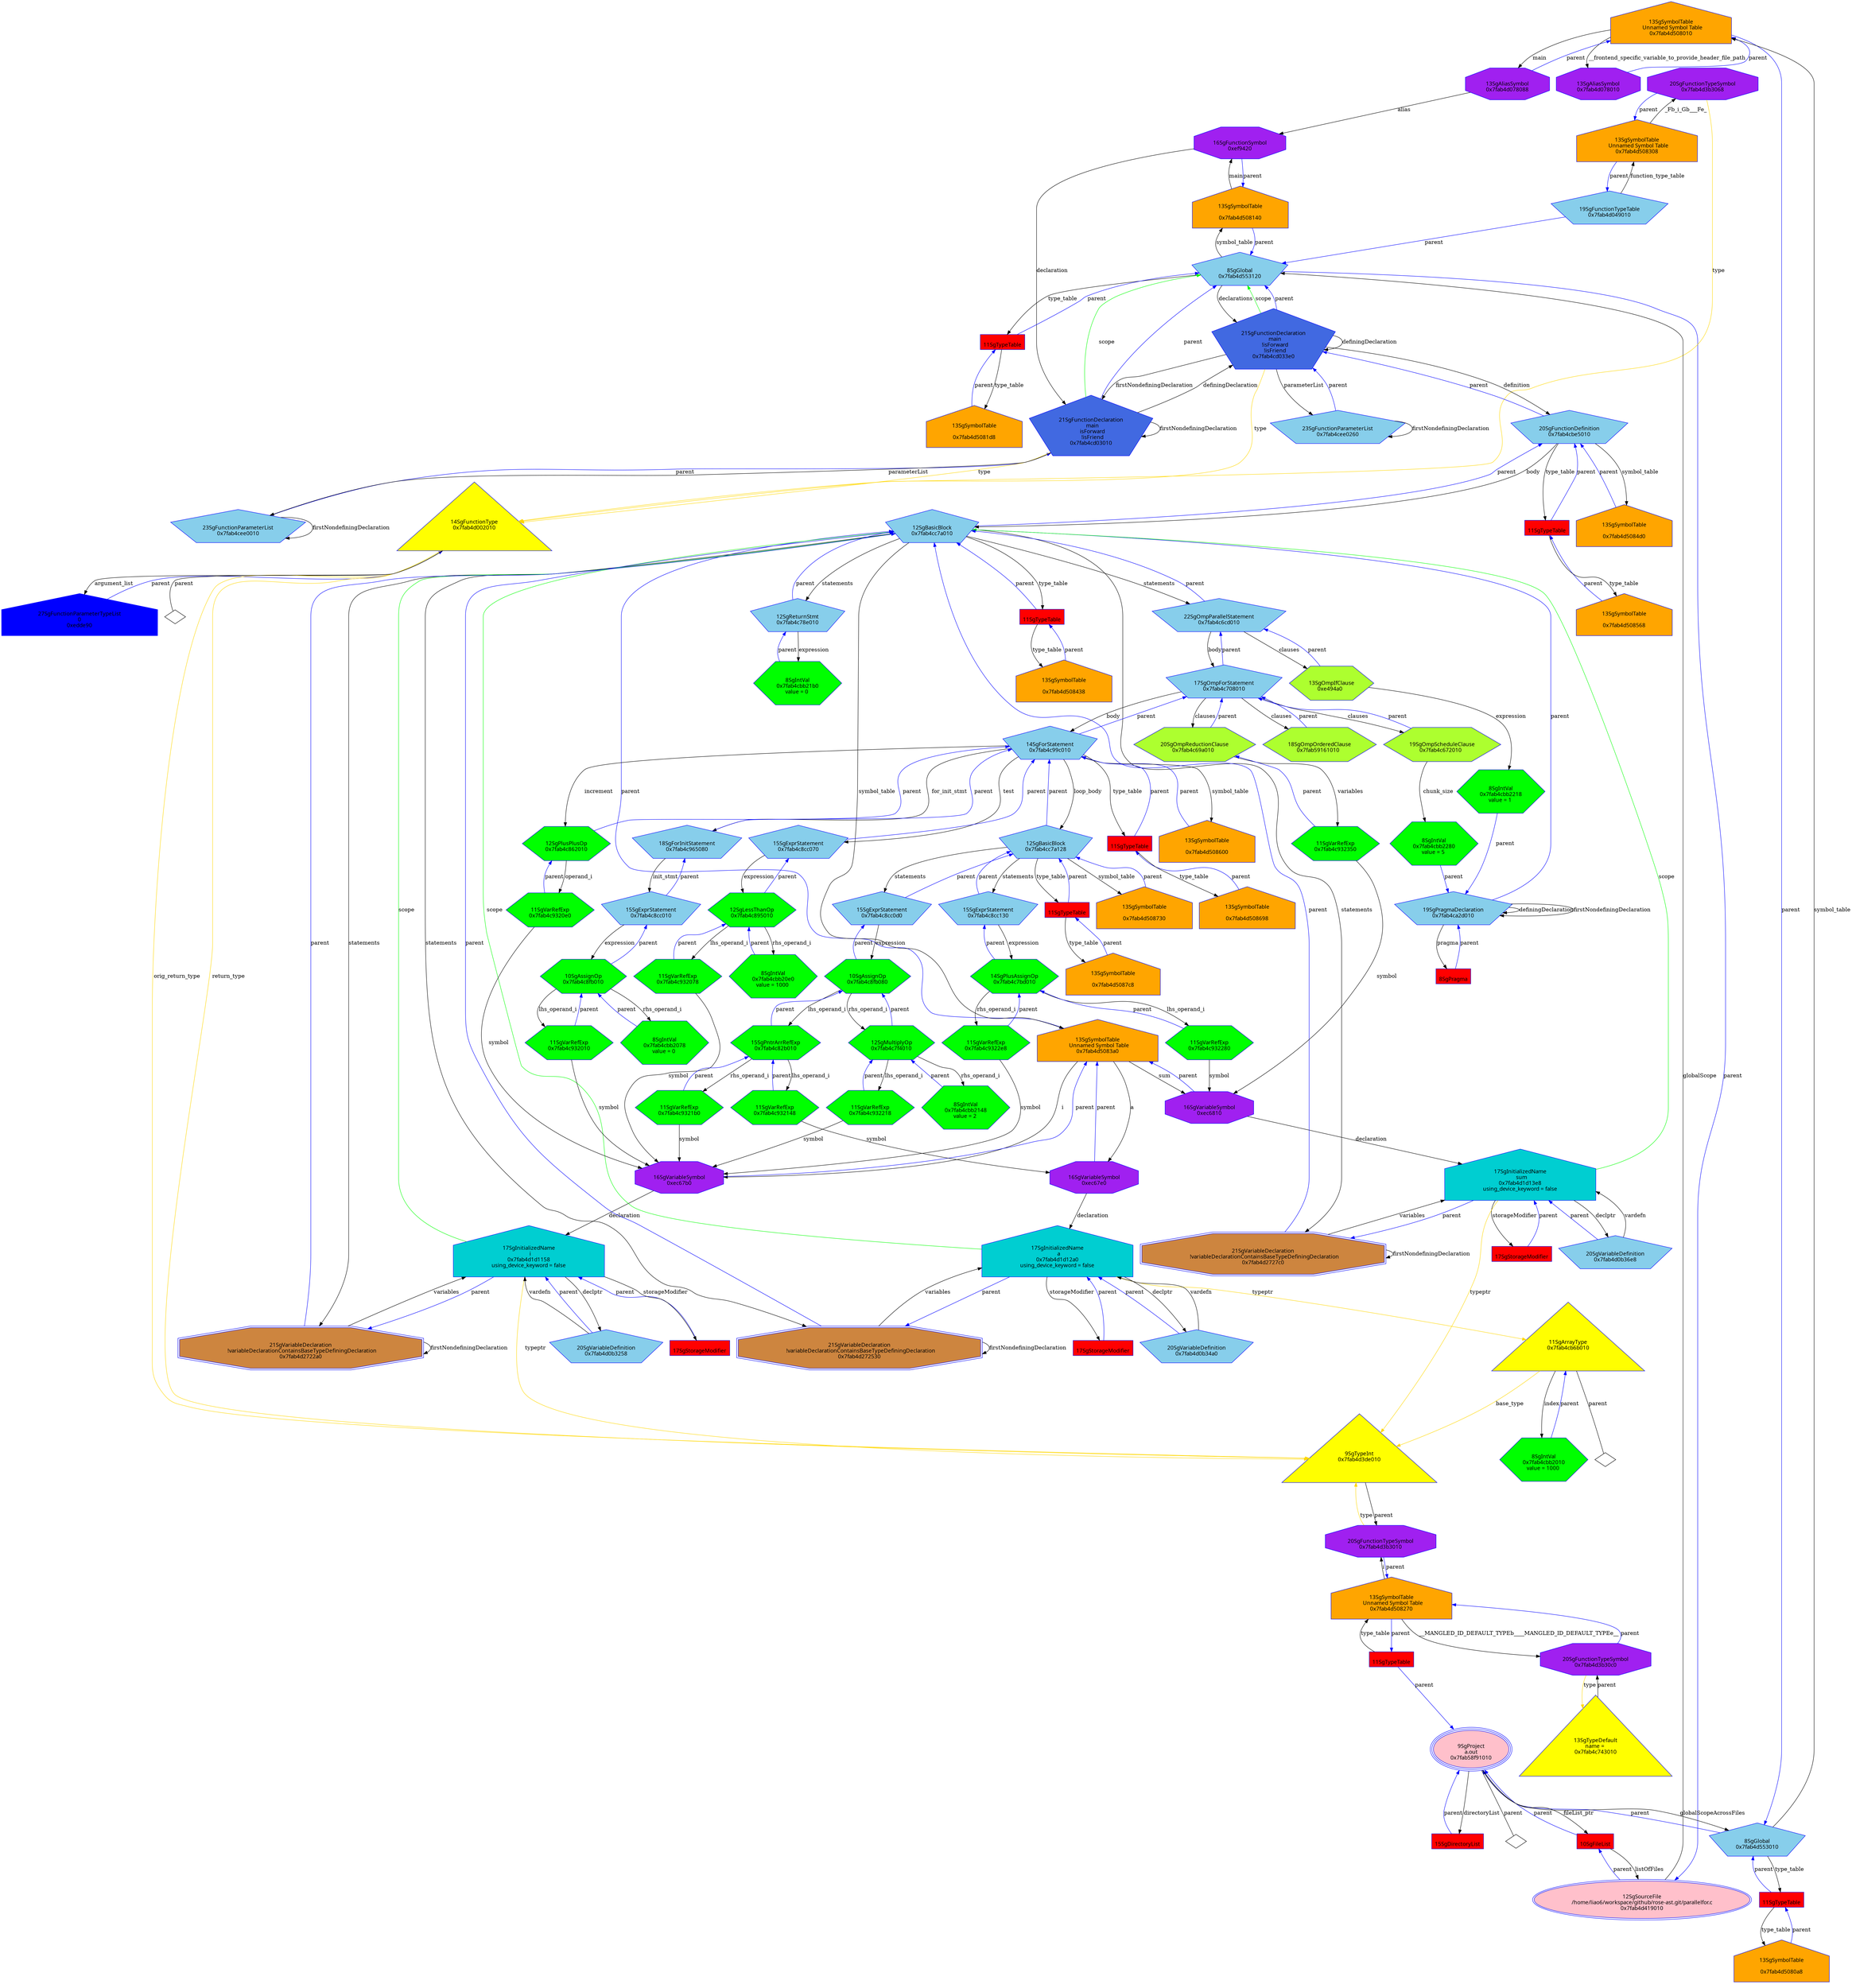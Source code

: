 digraph "Gparallelfor.c_WholeAST.dot" {
"0x7fab4d508010"[label="\n13SgSymbolTable\n  Unnamed Symbol Table\n  0x7fab4d508010  " shape=house,regular=0,URL="\N",tooltip="more info at \N",sides=5,peripheries=1,color="blue",fillcolor=orange,fontname="7x13bold",fontcolor=black,style=filled];
"0x7fab4d508010" -> "0x7fab4d078088"[label="main" dir=forward ];
"0x7fab4d508010" -> "0x7fab4d078010"[label="__frontend_specific_variable_to_provide_header_file_path" dir=forward ];
"0x7fab4d508010" -> "0x7fab4d553010"[label="parent" color="blue" dir=forward ];
"0x7fab4d5080a8"[label="\n13SgSymbolTable\n  \n  0x7fab4d5080a8  " shape=house,regular=0,URL="\N",tooltip="more info at \N",sides=5,peripheries=1,color="blue",fillcolor=orange,fontname="7x13bold",fontcolor=black,style=filled];
"0x7fab4d5080a8" -> "0xe19330"[label="parent" color="blue" dir=forward ];
"0x7fab4d508140"[label="\n13SgSymbolTable\n  \n  0x7fab4d508140  " shape=house,regular=0,URL="\N",tooltip="more info at \N",sides=5,peripheries=1,color="blue",fillcolor=orange,fontname="7x13bold",fontcolor=black,style=filled];
"0x7fab4d508140" -> "0xef9420"[label="main" dir=forward ];
"0x7fab4d508140" -> "0x7fab4d553120"[label="parent" color="blue" dir=forward ];
"0x7fab4d5081d8"[label="\n13SgSymbolTable\n  \n  0x7fab4d5081d8  " shape=house,regular=0,URL="\N",tooltip="more info at \N",sides=5,peripheries=1,color="blue",fillcolor=orange,fontname="7x13bold",fontcolor=black,style=filled];
"0x7fab4d5081d8" -> "0xe19358"[label="parent" color="blue" dir=forward ];
"0x7fab4d508270"[label="\n13SgSymbolTable\n  Unnamed Symbol Table\n  0x7fab4d508270  " shape=house,regular=0,URL="\N",tooltip="more info at \N",sides=5,peripheries=1,color="blue",fillcolor=orange,fontname="7x13bold",fontcolor=black,style=filled];
"0x7fab4d508270" -> "0x7fab4d3b30c0"[label="__MANGLED_ID_DEFAULT_TYPEb____MANGLED_ID_DEFAULT_TYPEe__" dir=forward ];
"0x7fab4d508270" -> "0x7fab4d3b3010"[label="i" dir=forward ];
"0x7fab4d508270" -> "0xe19380"[label="parent" color="blue" dir=forward ];
"0x7fab4d508308"[label="\n13SgSymbolTable\n  Unnamed Symbol Table\n  0x7fab4d508308  " shape=house,regular=0,URL="\N",tooltip="more info at \N",sides=5,peripheries=1,color="blue",fillcolor=orange,fontname="7x13bold",fontcolor=black,style=filled];
"0x7fab4d508308" -> "0x7fab4d3b3068"[label="_Fb_i_Gb___Fe_" dir=forward ];
"0x7fab4d508308" -> "0x7fab4d049010"[label="parent" color="blue" dir=forward ];
"0x7fab4d5083a0"[label="\n13SgSymbolTable\n  Unnamed Symbol Table\n  0x7fab4d5083a0  " shape=house,regular=0,URL="\N",tooltip="more info at \N",sides=5,peripheries=1,color="blue",fillcolor=orange,fontname="7x13bold",fontcolor=black,style=filled];
"0x7fab4d5083a0" -> "0xec6810"[label="sum" dir=forward ];
"0x7fab4d5083a0" -> "0xec67e0"[label="a" dir=forward ];
"0x7fab4d5083a0" -> "0xec67b0"[label="i" dir=forward ];
"0x7fab4d5083a0" -> "0x7fab4cc7a010"[label="parent" color="blue" dir=forward ];
"0x7fab4d508438"[label="\n13SgSymbolTable\n  \n  0x7fab4d508438  " shape=house,regular=0,URL="\N",tooltip="more info at \N",sides=5,peripheries=1,color="blue",fillcolor=orange,fontname="7x13bold",fontcolor=black,style=filled];
"0x7fab4d508438" -> "0xe193a8"[label="parent" color="blue" dir=forward ];
"0x7fab4d5084d0"[label="\n13SgSymbolTable\n  \n  0x7fab4d5084d0  " shape=house,regular=0,URL="\N",tooltip="more info at \N",sides=5,peripheries=1,color="blue",fillcolor=orange,fontname="7x13bold",fontcolor=black,style=filled];
"0x7fab4d5084d0" -> "0x7fab4cbe5010"[label="parent" color="blue" dir=forward ];
"0x7fab4d508568"[label="\n13SgSymbolTable\n  \n  0x7fab4d508568  " shape=house,regular=0,URL="\N",tooltip="more info at \N",sides=5,peripheries=1,color="blue",fillcolor=orange,fontname="7x13bold",fontcolor=black,style=filled];
"0x7fab4d508568" -> "0xe193d0"[label="parent" color="blue" dir=forward ];
"0x7fab4d508600"[label="\n13SgSymbolTable\n  \n  0x7fab4d508600  " shape=house,regular=0,URL="\N",tooltip="more info at \N",sides=5,peripheries=1,color="blue",fillcolor=orange,fontname="7x13bold",fontcolor=black,style=filled];
"0x7fab4d508600" -> "0x7fab4c99c010"[label="parent" color="blue" dir=forward ];
"0x7fab4d508698"[label="\n13SgSymbolTable\n  \n  0x7fab4d508698  " shape=house,regular=0,URL="\N",tooltip="more info at \N",sides=5,peripheries=1,color="blue",fillcolor=orange,fontname="7x13bold",fontcolor=black,style=filled];
"0x7fab4d508698" -> "0xe193f8"[label="parent" color="blue" dir=forward ];
"0x7fab4d508730"[label="\n13SgSymbolTable\n  \n  0x7fab4d508730  " shape=house,regular=0,URL="\N",tooltip="more info at \N",sides=5,peripheries=1,color="blue",fillcolor=orange,fontname="7x13bold",fontcolor=black,style=filled];
"0x7fab4d508730" -> "0x7fab4cc7a128"[label="parent" color="blue" dir=forward ];
"0x7fab4d5087c8"[label="\n13SgSymbolTable\n  \n  0x7fab4d5087c8  " shape=house,regular=0,URL="\N",tooltip="more info at \N",sides=5,peripheries=1,color="blue",fillcolor=orange,fontname="7x13bold",fontcolor=black,style=filled];
"0x7fab4d5087c8" -> "0xe19420"[label="parent" color="blue" dir=forward ];
"0x7fab4cb47010"[label="\n8SgPragma" shape=polygon,regular=0,URL="\N",tooltip="more info at \N",sides=4,peripheries=1,color="blue",fillcolor=red,fontname="7x13bold",fontcolor=black,style=filled];
"0x7fab4cb47010" -> "0x7fab4ca2d010"[label="parent" color="blue" dir=forward ];
"0xeb2f18"[label="\n17SgStorageModifier" shape=polygon,regular=0,URL="\N",tooltip="more info at \N",sides=4,peripheries=1,color="blue",fillcolor=red,fontname="7x13bold",fontcolor=black,style=filled];
"0xeb2f18" -> "0x7fab4d1d1158"[label="parent" color="blue" dir=forward ];
"0xeb2f40"[label="\n17SgStorageModifier" shape=polygon,regular=0,URL="\N",tooltip="more info at \N",sides=4,peripheries=1,color="blue",fillcolor=red,fontname="7x13bold",fontcolor=black,style=filled];
"0xeb2f40" -> "0x7fab4d1d12a0"[label="parent" color="blue" dir=forward ];
"0xeb2f68"[label="\n17SgStorageModifier" shape=polygon,regular=0,URL="\N",tooltip="more info at \N",sides=4,peripheries=1,color="blue",fillcolor=red,fontname="7x13bold",fontcolor=black,style=filled];
"0xeb2f68" -> "0x7fab4d1d13e8"[label="parent" color="blue" dir=forward ];
"0x7fab4d419010"[label="\n12SgSourceFile\n  /home/liao6/workspace/github/rose-ast.git/parallelfor.c  \n  0x7fab4d419010  " shape=ellipse,regular=0,URL="\N",tooltip="more info at \N",sides=5,peripheries=2,color="blue",fillcolor=pink,fontname="7x13bold",fontcolor=black,style=filled];
"0x7fab4d419010" -> "0x7fab4d553120"[label="globalScope" dir=forward ];
"0x7fab4d419010" -> "0xdde990"[label="parent" color="blue" dir=forward ];
"0xdde990"[label="\n10SgFileList" shape=polygon,regular=0,URL="\N",tooltip="more info at \N",sides=4,peripheries=1,color="blue",fillcolor=red,fontname="7x13bold",fontcolor=black,style=filled];
"0xdde990" -> "0x7fab4d419010"[label="listOfFiles" dir=forward ];
"0xdde990" -> "0x7fab58f91010"[label="parent" color="blue" dir=forward ];
"0xdfdda0"[label="\n15SgDirectoryList" shape=polygon,regular=0,URL="\N",tooltip="more info at \N",sides=4,peripheries=1,color="blue",fillcolor=red,fontname="7x13bold",fontcolor=black,style=filled];
"0xdfdda0" -> "0x7fab58f91010"[label="parent" color="blue" dir=forward ];
"0x7fab58f91010"[label="\n9SgProject\n  a.out  \n  0x7fab58f91010  " shape=ellipse,regular=0,URL="\N",tooltip="more info at \N",sides=5,peripheries=3,color="blue",fillcolor=pink,fontname="7x13bold",fontcolor=black,style=filled];
"0x7fab58f91010" -> "0xdde990"[label="fileList_ptr" dir=forward ];
"0x7fab58f91010" -> "0xdfdda0"[label="directoryList" dir=forward ];
"0x7fab58f91010" -> "0x7fab4d553010"[label="globalScopeAcrossFiles" dir=forward ];
"0x7fab58f91010" -> "0x7fab58f91010__parent__null"[label="parent" dir=none ];
"0x7fab58f91010__parent__null"[label="" shape=diamond ];
"0xedde90"[label="\n27SgFunctionParameterTypeList\n  0  \n  0xedde90  " shape=house,regular=0,URL="\N",tooltip="more info at \N",sides=5,peripheries=1,color="blue",fillcolor=blue,fontname="7x13bold",fontcolor=black,style=filled];
"0xedde90" -> "0x7fab4d002010"[label="parent" color="blue" dir=forward ];
"0xe19330"[label="\n11SgTypeTable" shape=polygon,regular=0,URL="\N",tooltip="more info at \N",sides=4,peripheries=1,color="blue",fillcolor=red,fontname="7x13bold",fontcolor=black,style=filled];
"0xe19330" -> "0x7fab4d5080a8"[label="type_table" dir=forward ];
"0xe19330" -> "0x7fab4d553010"[label="parent" color="blue" dir=forward ];
"0xe19358"[label="\n11SgTypeTable" shape=polygon,regular=0,URL="\N",tooltip="more info at \N",sides=4,peripheries=1,color="blue",fillcolor=red,fontname="7x13bold",fontcolor=black,style=filled];
"0xe19358" -> "0x7fab4d5081d8"[label="type_table" dir=forward ];
"0xe19358" -> "0x7fab4d553120"[label="parent" color="blue" dir=forward ];
"0xe19380"[label="\n11SgTypeTable" shape=polygon,regular=0,URL="\N",tooltip="more info at \N",sides=4,peripheries=1,color="blue",fillcolor=red,fontname="7x13bold",fontcolor=black,style=filled];
"0xe19380" -> "0x7fab4d508270"[label="type_table" dir=forward ];
"0xe19380" -> "0x7fab58f91010"[label="parent" color="blue" dir=forward ];
"0xe193a8"[label="\n11SgTypeTable" shape=polygon,regular=0,URL="\N",tooltip="more info at \N",sides=4,peripheries=1,color="blue",fillcolor=red,fontname="7x13bold",fontcolor=black,style=filled];
"0xe193a8" -> "0x7fab4d508438"[label="type_table" dir=forward ];
"0xe193a8" -> "0x7fab4cc7a010"[label="parent" color="blue" dir=forward ];
"0xe193d0"[label="\n11SgTypeTable" shape=polygon,regular=0,URL="\N",tooltip="more info at \N",sides=4,peripheries=1,color="blue",fillcolor=red,fontname="7x13bold",fontcolor=black,style=filled];
"0xe193d0" -> "0x7fab4d508568"[label="type_table" dir=forward ];
"0xe193d0" -> "0x7fab4cbe5010"[label="parent" color="blue" dir=forward ];
"0xe193f8"[label="\n11SgTypeTable" shape=polygon,regular=0,URL="\N",tooltip="more info at \N",sides=4,peripheries=1,color="blue",fillcolor=red,fontname="7x13bold",fontcolor=black,style=filled];
"0xe193f8" -> "0x7fab4d508698"[label="type_table" dir=forward ];
"0xe193f8" -> "0x7fab4c99c010"[label="parent" color="blue" dir=forward ];
"0xe19420"[label="\n11SgTypeTable" shape=polygon,regular=0,URL="\N",tooltip="more info at \N",sides=4,peripheries=1,color="blue",fillcolor=red,fontname="7x13bold",fontcolor=black,style=filled];
"0xe19420" -> "0x7fab4d5087c8"[label="type_table" dir=forward ];
"0xe19420" -> "0x7fab4cc7a128"[label="parent" color="blue" dir=forward ];
"0x7fab4d3de010"[label="\n9SgTypeInt\n  0x7fab4d3de010  \n   \n   " shape=polygon,regular=0,URL="\N",tooltip="more info at \N",sides=3,peripheries=1,color="blue",fillcolor=yellow,fontname="7x13bold",fontcolor=black,style=filled];
"0x7fab4d3de010" -> "0x7fab4d3b3010"[label="parent" dir=forward ];
"0x7fab4c743010"[label="\n13SgTypeDefault\n  name =   \n  0x7fab4c743010  \n   \n   " shape=polygon,regular=0,URL="\N",tooltip="more info at \N",sides=3,peripheries=1,color="blue",fillcolor=yellow,fontname="7x13bold",fontcolor=black,style=filled];
"0x7fab4c743010" -> "0x7fab4d3b30c0"[label="parent" dir=forward ];
"0x7fab4cb6b010"[label="\n11SgArrayType\n  0x7fab4cb6b010  \n   \n   " shape=polygon,regular=0,URL="\N",tooltip="more info at \N",sides=3,peripheries=1,color="blue",fillcolor=yellow,fontname="7x13bold",fontcolor=black,style=filled];
"0x7fab4cb6b010" -> "0x7fab4d3de010"[label="base_type" color="gold1" dir=forward ];
"0x7fab4cb6b010" -> "0x7fab4cbb2010"[label="index" dir=forward ];
"0x7fab4cb6b010" -> "0x7fab4cb6b010__parent__null"[label="parent" dir=none ];
"0x7fab4cb6b010__parent__null"[label="" shape=diamond ];
"0x7fab4d002010"[label="\n14SgFunctionType\n  0x7fab4d002010  \n   \n   " shape=polygon,regular=0,URL="\N",tooltip="more info at \N",sides=3,peripheries=1,color="blue",fillcolor=yellow,fontname="7x13bold",fontcolor=black,style=filled];
"0x7fab4d002010" -> "0x7fab4d3de010"[label="return_type" color="gold1" dir=forward ];
"0x7fab4d002010" -> "0x7fab4d3de010"[label="orig_return_type" color="gold1" dir=forward ];
"0x7fab4d002010" -> "0xedde90"[label="argument_list" dir=forward ];
"0x7fab4d002010" -> "0x7fab4d002010__parent__null"[label="parent" dir=none ];
"0x7fab4d002010__parent__null"[label="" shape=diamond ];
"0x7fab4c99c010"[label="\n14SgForStatement\n  0x7fab4c99c010  " shape=polygon,regular=0,URL="\N",tooltip="more info at \N",sides=5,peripheries=1,color="blue",fillcolor=skyblue,fontname="7x13bold",fontcolor=black,style=filled];
"0x7fab4c99c010" -> "0x7fab4c965080"[label="for_init_stmt" dir=forward ];
"0x7fab4c99c010" -> "0x7fab4c8cc070"[label="test" dir=forward ];
"0x7fab4c99c010" -> "0x7fab4c862010"[label="increment" dir=forward ];
"0x7fab4c99c010" -> "0x7fab4cc7a128"[label="loop_body" dir=forward ];
"0x7fab4c99c010" -> "0x7fab4d508600"[label="symbol_table" dir=forward ];
"0x7fab4c99c010" -> "0xe193f8"[label="type_table" dir=forward ];
"0x7fab4c99c010" -> "0x7fab4c708010"[label="parent" color="blue" dir=forward ];
"0x7fab4c965080"[label="\n18SgForInitStatement\n  0x7fab4c965080  " shape=polygon,regular=0,URL="\N",tooltip="more info at \N",sides=5,peripheries=1,color="blue",fillcolor=skyblue,fontname="7x13bold",fontcolor=black,style=filled];
"0x7fab4c965080" -> "0x7fab4c8cc010"[label="init_stmt" dir=forward ];
"0x7fab4c965080" -> "0x7fab4c99c010"[label="parent" color="blue" dir=forward ];
"0x7fab4cee0010"[label="\n23SgFunctionParameterList\n  0x7fab4cee0010  " shape=polygon,regular=0,URL="\N",tooltip="more info at \N",sides=5,peripheries=1,color="blue",fillcolor=skyblue,fontname="7x13bold",fontcolor=black,style=filled];
"0x7fab4cee0010" -> "0x7fab4cee0010"[label="firstNondefiningDeclaration" dir=forward ];
"0x7fab4cee0010" -> "0x7fab4cd03010"[label="parent" color="blue" dir=forward ];
"0x7fab4cee0260"[label="\n23SgFunctionParameterList\n  0x7fab4cee0260  " shape=polygon,regular=0,URL="\N",tooltip="more info at \N",sides=5,peripheries=1,color="blue",fillcolor=skyblue,fontname="7x13bold",fontcolor=black,style=filled];
"0x7fab4cee0260" -> "0x7fab4cee0260"[label="firstNondefiningDeclaration" dir=forward ];
"0x7fab4cee0260" -> "0x7fab4cd033e0"[label="parent" color="blue" dir=forward ];
"0x7fab4cc7a010"[label="\n12SgBasicBlock\n  0x7fab4cc7a010  " shape=polygon,regular=0,URL="\N",tooltip="more info at \N",sides=5,peripheries=1,color="blue",fillcolor=skyblue,fontname="7x13bold",fontcolor=black,style=filled];
"0x7fab4cc7a010" -> "0x7fab4d2722a0"[label="statements" dir=forward ];
"0x7fab4cc7a010" -> "0x7fab4d272530"[label="statements" dir=forward ];
"0x7fab4cc7a010" -> "0x7fab4d2727c0"[label="statements" dir=forward ];
"0x7fab4cc7a010" -> "0x7fab4c6cd010"[label="statements" dir=forward ];
"0x7fab4cc7a010" -> "0x7fab4c78e010"[label="statements" dir=forward ];
"0x7fab4cc7a010" -> "0x7fab4d5083a0"[label="symbol_table" dir=forward ];
"0x7fab4cc7a010" -> "0xe193a8"[label="type_table" dir=forward ];
"0x7fab4cc7a010" -> "0x7fab4cbe5010"[label="parent" color="blue" dir=forward ];
"0x7fab4cc7a128"[label="\n12SgBasicBlock\n  0x7fab4cc7a128  " shape=polygon,regular=0,URL="\N",tooltip="more info at \N",sides=5,peripheries=1,color="blue",fillcolor=skyblue,fontname="7x13bold",fontcolor=black,style=filled];
"0x7fab4cc7a128" -> "0x7fab4c8cc0d0"[label="statements" dir=forward ];
"0x7fab4cc7a128" -> "0x7fab4c8cc130"[label="statements" dir=forward ];
"0x7fab4cc7a128" -> "0x7fab4d508730"[label="symbol_table" dir=forward ];
"0x7fab4cc7a128" -> "0xe19420"[label="type_table" dir=forward ];
"0x7fab4cc7a128" -> "0x7fab4c99c010"[label="parent" color="blue" dir=forward ];
"0x7fab4d553010"[label="\n8SgGlobal\n  0x7fab4d553010  " shape=polygon,regular=0,URL="\N",tooltip="more info at \N",sides=5,peripheries=1,color="blue",fillcolor=skyblue,fontname="7x13bold",fontcolor=black,style=filled];
"0x7fab4d553010" -> "0x7fab4d508010"[label="symbol_table" dir=forward ];
"0x7fab4d553010" -> "0xe19330"[label="type_table" dir=forward ];
"0x7fab4d553010" -> "0x7fab58f91010"[label="parent" color="blue" dir=forward ];
"0x7fab4d553120"[label="\n8SgGlobal\n  0x7fab4d553120  " shape=polygon,regular=0,URL="\N",tooltip="more info at \N",sides=5,peripheries=1,color="blue",fillcolor=skyblue,fontname="7x13bold",fontcolor=black,style=filled];
"0x7fab4d553120" -> "0x7fab4cd033e0"[label="declarations" dir=forward ];
"0x7fab4d553120" -> "0x7fab4d508140"[label="symbol_table" dir=forward ];
"0x7fab4d553120" -> "0xe19358"[label="type_table" dir=forward ];
"0x7fab4d553120" -> "0x7fab4d419010"[label="parent" color="blue" dir=forward ];
"0x7fab4d0b3258"[label="\n20SgVariableDefinition\n  0x7fab4d0b3258  " shape=polygon,regular=0,URL="\N",tooltip="more info at \N",sides=5,peripheries=1,color="blue",fillcolor=skyblue,fontname="7x13bold",fontcolor=black,style=filled];
"0x7fab4d0b3258" -> "0x7fab4d1d1158"[label="vardefn" dir=forward ];
"0x7fab4d0b3258" -> "0x7fab4d1d1158"[label="parent" color="blue" dir=forward ];
"0x7fab4d0b34a0"[label="\n20SgVariableDefinition\n  0x7fab4d0b34a0  " shape=polygon,regular=0,URL="\N",tooltip="more info at \N",sides=5,peripheries=1,color="blue",fillcolor=skyblue,fontname="7x13bold",fontcolor=black,style=filled];
"0x7fab4d0b34a0" -> "0x7fab4d1d12a0"[label="vardefn" dir=forward ];
"0x7fab4d0b34a0" -> "0x7fab4d1d12a0"[label="parent" color="blue" dir=forward ];
"0x7fab4d0b36e8"[label="\n20SgVariableDefinition\n  0x7fab4d0b36e8  " shape=polygon,regular=0,URL="\N",tooltip="more info at \N",sides=5,peripheries=1,color="blue",fillcolor=skyblue,fontname="7x13bold",fontcolor=black,style=filled];
"0x7fab4d0b36e8" -> "0x7fab4d1d13e8"[label="vardefn" dir=forward ];
"0x7fab4d0b36e8" -> "0x7fab4d1d13e8"[label="parent" color="blue" dir=forward ];
"0x7fab4d049010"[label="\n19SgFunctionTypeTable\n  0x7fab4d049010  " shape=polygon,regular=0,URL="\N",tooltip="more info at \N",sides=5,peripheries=1,color="blue",fillcolor=skyblue,fontname="7x13bold",fontcolor=black,style=filled];
"0x7fab4d049010" -> "0x7fab4d508308"[label="function_type_table" dir=forward ];
"0x7fab4d049010" -> "0x7fab4d553120"[label="parent" color="blue" dir=forward ];
"0x7fab4c8cc010"[label="\n15SgExprStatement\n  0x7fab4c8cc010  " shape=polygon,regular=0,URL="\N",tooltip="more info at \N",sides=5,peripheries=1,color="blue",fillcolor=skyblue,fontname="7x13bold",fontcolor=black,style=filled];
"0x7fab4c8cc010" -> "0x7fab4c8fb010"[label="expression" dir=forward ];
"0x7fab4c8cc010" -> "0x7fab4c965080"[label="parent" color="blue" dir=forward ];
"0x7fab4c8cc070"[label="\n15SgExprStatement\n  0x7fab4c8cc070  " shape=polygon,regular=0,URL="\N",tooltip="more info at \N",sides=5,peripheries=1,color="blue",fillcolor=skyblue,fontname="7x13bold",fontcolor=black,style=filled];
"0x7fab4c8cc070" -> "0x7fab4c895010"[label="expression" dir=forward ];
"0x7fab4c8cc070" -> "0x7fab4c99c010"[label="parent" color="blue" dir=forward ];
"0x7fab4c8cc0d0"[label="\n15SgExprStatement\n  0x7fab4c8cc0d0  " shape=polygon,regular=0,URL="\N",tooltip="more info at \N",sides=5,peripheries=1,color="blue",fillcolor=skyblue,fontname="7x13bold",fontcolor=black,style=filled];
"0x7fab4c8cc0d0" -> "0x7fab4c8fb080"[label="expression" dir=forward ];
"0x7fab4c8cc0d0" -> "0x7fab4cc7a128"[label="parent" color="blue" dir=forward ];
"0x7fab4c8cc130"[label="\n15SgExprStatement\n  0x7fab4c8cc130  " shape=polygon,regular=0,URL="\N",tooltip="more info at \N",sides=5,peripheries=1,color="blue",fillcolor=skyblue,fontname="7x13bold",fontcolor=black,style=filled];
"0x7fab4c8cc130" -> "0x7fab4c7bd010"[label="expression" dir=forward ];
"0x7fab4c8cc130" -> "0x7fab4cc7a128"[label="parent" color="blue" dir=forward ];
"0x7fab4c78e010"[label="\n12SgReturnStmt\n  0x7fab4c78e010  " shape=polygon,regular=0,URL="\N",tooltip="more info at \N",sides=5,peripheries=1,color="blue",fillcolor=skyblue,fontname="7x13bold",fontcolor=black,style=filled];
"0x7fab4c78e010" -> "0x7fab4cbb21b0"[label="expression" dir=forward ];
"0x7fab4c78e010" -> "0x7fab4cc7a010"[label="parent" color="blue" dir=forward ];
"0x7fab4ca2d010"[label="\n19SgPragmaDeclaration\n  0x7fab4ca2d010  " shape=polygon,regular=0,URL="\N",tooltip="more info at \N",sides=5,peripheries=1,color="blue",fillcolor=skyblue,fontname="7x13bold",fontcolor=black,style=filled];
"0x7fab4ca2d010" -> "0x7fab4cb47010"[label="pragma" dir=forward ];
"0x7fab4ca2d010" -> "0x7fab4ca2d010"[label="definingDeclaration" dir=forward ];
"0x7fab4ca2d010" -> "0x7fab4ca2d010"[label="firstNondefiningDeclaration" dir=forward ];
"0x7fab4ca2d010" -> "0x7fab4cc7a010"[label="parent" color="blue" dir=forward ];
"0x7fab4d2722a0"[label="\n21SgVariableDeclaration\n  !variableDeclarationContainsBaseTypeDefiningDeclaration\n  0x7fab4d2722a0  " shape=polygon,regular=0,URL="\N",tooltip="more info at \N",sides=8,peripheries=2,color="blue",fillcolor=peru,fontname="7x13bold",fontcolor=black,style=filled];
"0x7fab4d2722a0" -> "0x7fab4d1d1158"[label="variables" dir=forward ];
"0x7fab4d2722a0" -> "0x7fab4d2722a0"[label="firstNondefiningDeclaration" dir=forward ];
"0x7fab4d2722a0" -> "0x7fab4cc7a010"[label="parent" color="blue" dir=forward ];
"0x7fab4d272530"[label="\n21SgVariableDeclaration\n  !variableDeclarationContainsBaseTypeDefiningDeclaration\n  0x7fab4d272530  " shape=polygon,regular=0,URL="\N",tooltip="more info at \N",sides=8,peripheries=2,color="blue",fillcolor=peru,fontname="7x13bold",fontcolor=black,style=filled];
"0x7fab4d272530" -> "0x7fab4d1d12a0"[label="variables" dir=forward ];
"0x7fab4d272530" -> "0x7fab4d272530"[label="firstNondefiningDeclaration" dir=forward ];
"0x7fab4d272530" -> "0x7fab4cc7a010"[label="parent" color="blue" dir=forward ];
"0x7fab4d2727c0"[label="\n21SgVariableDeclaration\n  !variableDeclarationContainsBaseTypeDefiningDeclaration\n  0x7fab4d2727c0  " shape=polygon,regular=0,URL="\N",tooltip="more info at \N",sides=8,peripheries=2,color="blue",fillcolor=peru,fontname="7x13bold",fontcolor=black,style=filled];
"0x7fab4d2727c0" -> "0x7fab4d1d13e8"[label="variables" dir=forward ];
"0x7fab4d2727c0" -> "0x7fab4d2727c0"[label="firstNondefiningDeclaration" dir=forward ];
"0x7fab4d2727c0" -> "0x7fab4cc7a010"[label="parent" color="blue" dir=forward ];
"0x7fab4c6cd010"[label="\n22SgOmpParallelStatement\n  0x7fab4c6cd010  " shape=polygon,regular=0,URL="\N",tooltip="more info at \N",sides=5,peripheries=1,color="blue",fillcolor=skyblue,fontname="7x13bold",fontcolor=black,style=filled];
"0x7fab4c6cd010" -> "0xe494a0"[label="clauses" dir=forward ];
"0x7fab4c6cd010" -> "0x7fab4c708010"[label="body" dir=forward ];
"0x7fab4c6cd010" -> "0x7fab4cc7a010"[label="parent" color="blue" dir=forward ];
"0x7fab4c708010"[label="\n17SgOmpForStatement\n  0x7fab4c708010  " shape=polygon,regular=0,URL="\N",tooltip="more info at \N",sides=5,peripheries=1,color="blue",fillcolor=skyblue,fontname="7x13bold",fontcolor=black,style=filled];
"0x7fab4c708010" -> "0x7fab59161010"[label="clauses" dir=forward ];
"0x7fab4c708010" -> "0x7fab4c69a010"[label="clauses" dir=forward ];
"0x7fab4c708010" -> "0x7fab4c672010"[label="clauses" dir=forward ];
"0x7fab4c708010" -> "0x7fab4c99c010"[label="body" dir=forward ];
"0x7fab4c708010" -> "0x7fab4c6cd010"[label="parent" color="blue" dir=forward ];
"0x7fab4cbe5010"[label="\n20SgFunctionDefinition\n  0x7fab4cbe5010  " shape=polygon,regular=0,URL="\N",tooltip="more info at \N",sides=5,peripheries=1,color="blue",fillcolor=skyblue,fontname="7x13bold",fontcolor=black,style=filled];
"0x7fab4cbe5010" -> "0x7fab4cc7a010"[label="body" dir=forward ];
"0x7fab4cbe5010" -> "0x7fab4d5084d0"[label="symbol_table" dir=forward ];
"0x7fab4cbe5010" -> "0xe193d0"[label="type_table" dir=forward ];
"0x7fab4cbe5010" -> "0x7fab4cd033e0"[label="parent" color="blue" dir=forward ];
"0x7fab4cd03010"[label="\n21SgFunctionDeclaration\n  main\n  isForward\n  !isFriend\n  0x7fab4cd03010  " shape=polygon,regular=0,URL="\N",tooltip="more info at \N",sides=5,peripheries=1,color="blue",fillcolor=royalblue,fontname="7x13bold",fontcolor=black,style=filled];
"0x7fab4cd03010" -> "0x7fab4cee0010"[label="parameterList" dir=forward ];
"0x7fab4cd03010" -> "0x7fab4d002010"[label="type" color="gold1" dir=forward ];
"0x7fab4cd03010" -> "0x7fab4d553120"[label="scope" color="green" dir=forward ];
"0x7fab4cd03010" -> "0x7fab4cd033e0"[label="definingDeclaration" dir=forward ];
"0x7fab4cd03010" -> "0x7fab4cd03010"[label="firstNondefiningDeclaration" dir=forward ];
"0x7fab4cd03010" -> "0x7fab4d553120"[label="parent" color="blue" dir=forward ];
"0x7fab4cd033e0"[label="\n21SgFunctionDeclaration\n  main\n  !isForward\n  !isFriend\n  0x7fab4cd033e0  " shape=polygon,regular=0,URL="\N",tooltip="more info at \N",sides=5,peripheries=1,color="blue",fillcolor=royalblue,fontname="7x13bold",fontcolor=black,style=filled];
"0x7fab4cd033e0" -> "0x7fab4cee0260"[label="parameterList" dir=forward ];
"0x7fab4cd033e0" -> "0x7fab4d002010"[label="type" color="gold1" dir=forward ];
"0x7fab4cd033e0" -> "0x7fab4cbe5010"[label="definition" dir=forward ];
"0x7fab4cd033e0" -> "0x7fab4d553120"[label="scope" color="green" dir=forward ];
"0x7fab4cd033e0" -> "0x7fab4cd033e0"[label="definingDeclaration" dir=forward ];
"0x7fab4cd033e0" -> "0x7fab4cd03010"[label="firstNondefiningDeclaration" dir=forward ];
"0x7fab4cd033e0" -> "0x7fab4d553120"[label="parent" color="blue" dir=forward ];
"0x7fab4c932010"[label="\n11SgVarRefExp\n  0x7fab4c932010  " shape=polygon,regular=0,URL="\N",tooltip="more info at \N",sides=6,peripheries=1,color="blue",fillcolor=green,fontname="7x13bold",fontcolor=black,style=filled];
"0x7fab4c932010" -> "0xec67b0"[label="symbol" dir=forward ];
"0x7fab4c932010" -> "0x7fab4c8fb010"[label="parent" color="blue" dir=forward ];
"0x7fab4c932078"[label="\n11SgVarRefExp\n  0x7fab4c932078  " shape=polygon,regular=0,URL="\N",tooltip="more info at \N",sides=6,peripheries=1,color="blue",fillcolor=green,fontname="7x13bold",fontcolor=black,style=filled];
"0x7fab4c932078" -> "0xec67b0"[label="symbol" dir=forward ];
"0x7fab4c932078" -> "0x7fab4c895010"[label="parent" color="blue" dir=forward ];
"0x7fab4c9320e0"[label="\n11SgVarRefExp\n  0x7fab4c9320e0  " shape=polygon,regular=0,URL="\N",tooltip="more info at \N",sides=6,peripheries=1,color="blue",fillcolor=green,fontname="7x13bold",fontcolor=black,style=filled];
"0x7fab4c9320e0" -> "0xec67b0"[label="symbol" dir=forward ];
"0x7fab4c9320e0" -> "0x7fab4c862010"[label="parent" color="blue" dir=forward ];
"0x7fab4c932148"[label="\n11SgVarRefExp\n  0x7fab4c932148  " shape=polygon,regular=0,URL="\N",tooltip="more info at \N",sides=6,peripheries=1,color="blue",fillcolor=green,fontname="7x13bold",fontcolor=black,style=filled];
"0x7fab4c932148" -> "0xec67e0"[label="symbol" dir=forward ];
"0x7fab4c932148" -> "0x7fab4c82b010"[label="parent" color="blue" dir=forward ];
"0x7fab4c9321b0"[label="\n11SgVarRefExp\n  0x7fab4c9321b0  " shape=polygon,regular=0,URL="\N",tooltip="more info at \N",sides=6,peripheries=1,color="blue",fillcolor=green,fontname="7x13bold",fontcolor=black,style=filled];
"0x7fab4c9321b0" -> "0xec67b0"[label="symbol" dir=forward ];
"0x7fab4c9321b0" -> "0x7fab4c82b010"[label="parent" color="blue" dir=forward ];
"0x7fab4c932218"[label="\n11SgVarRefExp\n  0x7fab4c932218  " shape=polygon,regular=0,URL="\N",tooltip="more info at \N",sides=6,peripheries=1,color="blue",fillcolor=green,fontname="7x13bold",fontcolor=black,style=filled];
"0x7fab4c932218" -> "0xec67b0"[label="symbol" dir=forward ];
"0x7fab4c932218" -> "0x7fab4c7f4010"[label="parent" color="blue" dir=forward ];
"0x7fab4c932280"[label="\n11SgVarRefExp\n  0x7fab4c932280  " shape=polygon,regular=0,URL="\N",tooltip="more info at \N",sides=6,peripheries=1,color="blue",fillcolor=green,fontname="7x13bold",fontcolor=black,style=filled];
"0x7fab4c932280" -> "0xec6810"[label="symbol" dir=forward ];
"0x7fab4c932280" -> "0x7fab4c7bd010"[label="parent" color="blue" dir=forward ];
"0x7fab4c9322e8"[label="\n11SgVarRefExp\n  0x7fab4c9322e8  " shape=polygon,regular=0,URL="\N",tooltip="more info at \N",sides=6,peripheries=1,color="blue",fillcolor=green,fontname="7x13bold",fontcolor=black,style=filled];
"0x7fab4c9322e8" -> "0xec67b0"[label="symbol" dir=forward ];
"0x7fab4c9322e8" -> "0x7fab4c7bd010"[label="parent" color="blue" dir=forward ];
"0x7fab4c932350"[label="\n11SgVarRefExp\n  0x7fab4c932350  " shape=polygon,regular=0,URL="\N",tooltip="more info at \N",sides=6,peripheries=1,color="blue",fillcolor=green,fontname="7x13bold",fontcolor=black,style=filled];
"0x7fab4c932350" -> "0xec6810"[label="symbol" dir=forward ];
"0x7fab4c932350" -> "0x7fab4c69a010"[label="parent" color="blue" dir=forward ];
"0x7fab4c862010"[label="\n12SgPlusPlusOp\n  0x7fab4c862010  " shape=polygon,regular=0,URL="\N",tooltip="more info at \N",sides=6,peripheries=1,color="blue",fillcolor=green,fontname="7x13bold",fontcolor=black,style=filled];
"0x7fab4c862010" -> "0x7fab4c9320e0"[label="operand_i" dir=forward ];
"0x7fab4c862010" -> "0x7fab4c99c010"[label="parent" color="blue" dir=forward ];
"0x7fab4c895010"[label="\n12SgLessThanOp\n  0x7fab4c895010  " shape=polygon,regular=0,URL="\N",tooltip="more info at \N",sides=6,peripheries=1,color="blue",fillcolor=green,fontname="7x13bold",fontcolor=black,style=filled];
"0x7fab4c895010" -> "0x7fab4c932078"[label="lhs_operand_i" dir=forward ];
"0x7fab4c895010" -> "0x7fab4cbb20e0"[label="rhs_operand_i" dir=forward ];
"0x7fab4c895010" -> "0x7fab4c8cc070"[label="parent" color="blue" dir=forward ];
"0x7fab4c7f4010"[label="\n12SgMultiplyOp\n  0x7fab4c7f4010  " shape=polygon,regular=0,URL="\N",tooltip="more info at \N",sides=6,peripheries=1,color="blue",fillcolor=green,fontname="7x13bold",fontcolor=black,style=filled];
"0x7fab4c7f4010" -> "0x7fab4c932218"[label="lhs_operand_i" dir=forward ];
"0x7fab4c7f4010" -> "0x7fab4cbb2148"[label="rhs_operand_i" dir=forward ];
"0x7fab4c7f4010" -> "0x7fab4c8fb080"[label="parent" color="blue" dir=forward ];
"0x7fab4c82b010"[label="\n15SgPntrArrRefExp\n  0x7fab4c82b010  " shape=polygon,regular=0,URL="\N",tooltip="more info at \N",sides=6,peripheries=1,color="blue",fillcolor=green,fontname="7x13bold",fontcolor=black,style=filled];
"0x7fab4c82b010" -> "0x7fab4c932148"[label="lhs_operand_i" dir=forward ];
"0x7fab4c82b010" -> "0x7fab4c9321b0"[label="rhs_operand_i" dir=forward ];
"0x7fab4c82b010" -> "0x7fab4c8fb080"[label="parent" color="blue" dir=forward ];
"0x7fab4c8fb010"[label="\n10SgAssignOp\n  0x7fab4c8fb010  " shape=polygon,regular=0,URL="\N",tooltip="more info at \N",sides=6,peripheries=1,color="blue",fillcolor=green,fontname="7x13bold",fontcolor=black,style=filled];
"0x7fab4c8fb010" -> "0x7fab4c932010"[label="lhs_operand_i" dir=forward ];
"0x7fab4c8fb010" -> "0x7fab4cbb2078"[label="rhs_operand_i" dir=forward ];
"0x7fab4c8fb010" -> "0x7fab4c8cc010"[label="parent" color="blue" dir=forward ];
"0x7fab4c8fb080"[label="\n10SgAssignOp\n  0x7fab4c8fb080  " shape=polygon,regular=0,URL="\N",tooltip="more info at \N",sides=6,peripheries=1,color="blue",fillcolor=green,fontname="7x13bold",fontcolor=black,style=filled];
"0x7fab4c8fb080" -> "0x7fab4c82b010"[label="lhs_operand_i" dir=forward ];
"0x7fab4c8fb080" -> "0x7fab4c7f4010"[label="rhs_operand_i" dir=forward ];
"0x7fab4c8fb080" -> "0x7fab4c8cc0d0"[label="parent" color="blue" dir=forward ];
"0x7fab4c7bd010"[label="\n14SgPlusAssignOp\n  0x7fab4c7bd010  " shape=polygon,regular=0,URL="\N",tooltip="more info at \N",sides=6,peripheries=1,color="blue",fillcolor=green,fontname="7x13bold",fontcolor=black,style=filled];
"0x7fab4c7bd010" -> "0x7fab4c932280"[label="lhs_operand_i" dir=forward ];
"0x7fab4c7bd010" -> "0x7fab4c9322e8"[label="rhs_operand_i" dir=forward ];
"0x7fab4c7bd010" -> "0x7fab4c8cc130"[label="parent" color="blue" dir=forward ];
"0x7fab4cbb2010"[label="\n8SgIntVal\n  0x7fab4cbb2010  \n value = 1000  " shape=polygon,regular=0,URL="\N",tooltip="more info at \N",sides=6,peripheries=1,color="blue",fillcolor=green,fontname="7x13bold",fontcolor=black,style=filled];
"0x7fab4cbb2010" -> "0x7fab4cb6b010"[label="parent" color="blue" dir=forward ];
"0x7fab4cbb2078"[label="\n8SgIntVal\n  0x7fab4cbb2078  \n value = 0  " shape=polygon,regular=0,URL="\N",tooltip="more info at \N",sides=6,peripheries=1,color="blue",fillcolor=green,fontname="7x13bold",fontcolor=black,style=filled];
"0x7fab4cbb2078" -> "0x7fab4c8fb010"[label="parent" color="blue" dir=forward ];
"0x7fab4cbb20e0"[label="\n8SgIntVal\n  0x7fab4cbb20e0  \n value = 1000  " shape=polygon,regular=0,URL="\N",tooltip="more info at \N",sides=6,peripheries=1,color="blue",fillcolor=green,fontname="7x13bold",fontcolor=black,style=filled];
"0x7fab4cbb20e0" -> "0x7fab4c895010"[label="parent" color="blue" dir=forward ];
"0x7fab4cbb2148"[label="\n8SgIntVal\n  0x7fab4cbb2148  \n value = 2  " shape=polygon,regular=0,URL="\N",tooltip="more info at \N",sides=6,peripheries=1,color="blue",fillcolor=green,fontname="7x13bold",fontcolor=black,style=filled];
"0x7fab4cbb2148" -> "0x7fab4c7f4010"[label="parent" color="blue" dir=forward ];
"0x7fab4cbb21b0"[label="\n8SgIntVal\n  0x7fab4cbb21b0  \n value = 0  " shape=polygon,regular=0,URL="\N",tooltip="more info at \N",sides=6,peripheries=1,color="blue",fillcolor=green,fontname="7x13bold",fontcolor=black,style=filled];
"0x7fab4cbb21b0" -> "0x7fab4c78e010"[label="parent" color="blue" dir=forward ];
"0x7fab4cbb2218"[label="\n8SgIntVal\n  0x7fab4cbb2218  \n value = 1  " shape=polygon,regular=0,URL="\N",tooltip="more info at \N",sides=6,peripheries=1,color="blue",fillcolor=green,fontname="7x13bold",fontcolor=black,style=filled];
"0x7fab4cbb2218" -> "0x7fab4ca2d010"[label="parent" color="blue" dir=forward ];
"0x7fab4cbb2280"[label="\n8SgIntVal\n  0x7fab4cbb2280  \n value = 5  " shape=polygon,regular=0,URL="\N",tooltip="more info at \N",sides=6,peripheries=1,color="blue",fillcolor=green,fontname="7x13bold",fontcolor=black,style=filled];
"0x7fab4cbb2280" -> "0x7fab4ca2d010"[label="parent" color="blue" dir=forward ];
"0xec67b0"[label="\n16SgVariableSymbol\n  0xec67b0  " shape=polygon,regular=0,URL="\N",tooltip="more info at \N",sides=8,peripheries=1,color="blue",fillcolor=purple,fontname="7x13bold",fontcolor=black,style=filled];
"0xec67b0" -> "0x7fab4d1d1158"[label="declaration" dir=forward ];
"0xec67b0" -> "0x7fab4d5083a0"[label="parent" color="blue" dir=forward ];
"0xec67e0"[label="\n16SgVariableSymbol\n  0xec67e0  " shape=polygon,regular=0,URL="\N",tooltip="more info at \N",sides=8,peripheries=1,color="blue",fillcolor=purple,fontname="7x13bold",fontcolor=black,style=filled];
"0xec67e0" -> "0x7fab4d1d12a0"[label="declaration" dir=forward ];
"0xec67e0" -> "0x7fab4d5083a0"[label="parent" color="blue" dir=forward ];
"0xec6810"[label="\n16SgVariableSymbol\n  0xec6810  " shape=polygon,regular=0,URL="\N",tooltip="more info at \N",sides=8,peripheries=1,color="blue",fillcolor=purple,fontname="7x13bold",fontcolor=black,style=filled];
"0xec6810" -> "0x7fab4d1d13e8"[label="declaration" dir=forward ];
"0xec6810" -> "0x7fab4d5083a0"[label="parent" color="blue" dir=forward ];
"0x7fab4d3b3010"[label="\n20SgFunctionTypeSymbol\n  0x7fab4d3b3010  " shape=polygon,regular=0,URL="\N",tooltip="more info at \N",sides=8,peripheries=1,color="blue",fillcolor=purple,fontname="7x13bold",fontcolor=black,style=filled];
"0x7fab4d3b3010" -> "0x7fab4d3de010"[label="type" color="gold1" dir=forward ];
"0x7fab4d3b3010" -> "0x7fab4d508270"[label="parent" color="blue" dir=forward ];
"0x7fab4d3b3068"[label="\n20SgFunctionTypeSymbol\n  0x7fab4d3b3068  " shape=polygon,regular=0,URL="\N",tooltip="more info at \N",sides=8,peripheries=1,color="blue",fillcolor=purple,fontname="7x13bold",fontcolor=black,style=filled];
"0x7fab4d3b3068" -> "0x7fab4d002010"[label="type" color="gold1" dir=forward ];
"0x7fab4d3b3068" -> "0x7fab4d508308"[label="parent" color="blue" dir=forward ];
"0x7fab4d3b30c0"[label="\n20SgFunctionTypeSymbol\n  0x7fab4d3b30c0  " shape=polygon,regular=0,URL="\N",tooltip="more info at \N",sides=8,peripheries=1,color="blue",fillcolor=purple,fontname="7x13bold",fontcolor=black,style=filled];
"0x7fab4d3b30c0" -> "0x7fab4c743010"[label="type" color="gold1" dir=forward ];
"0x7fab4d3b30c0" -> "0x7fab4d508270"[label="parent" color="blue" dir=forward ];
"0xef9420"[label="\n16SgFunctionSymbol\n  0xef9420  " shape=polygon,regular=0,URL="\N",tooltip="more info at \N",sides=8,peripheries=1,color="blue",fillcolor=purple,fontname="7x13bold",fontcolor=black,style=filled];
"0xef9420" -> "0x7fab4cd03010"[label="declaration" dir=forward ];
"0xef9420" -> "0x7fab4d508140"[label="parent" color="blue" dir=forward ];
"0x7fab4d078010"[label="\n13SgAliasSymbol\n  0x7fab4d078010  " shape=polygon,regular=0,URL="\N",tooltip="more info at \N",sides=8,peripheries=1,color="blue",fillcolor=purple,fontname="7x13bold",fontcolor=black,style=filled];
"0x7fab4d078010" -> "0x7fab4d508010"[label="parent" color="blue" dir=forward ];
"0x7fab4d078088"[label="\n13SgAliasSymbol\n  0x7fab4d078088  " shape=polygon,regular=0,URL="\N",tooltip="more info at \N",sides=8,peripheries=1,color="blue",fillcolor=purple,fontname="7x13bold",fontcolor=black,style=filled];
"0x7fab4d078088" -> "0xef9420"[label="alias" dir=forward ];
"0x7fab4d078088" -> "0x7fab4d508010"[label="parent" color="blue" dir=forward ];
"0x7fab4d1d1158"[label="\n17SgInitializedName\n  i\n  0x7fab4d1d1158  \n  using_device_keyword = false  " shape=house,regular=0,URL="\N",tooltip="more info at \N",sides=5,peripheries=1,color="blue",fillcolor=darkturquoise,fontname="7x13bold",fontcolor=black,style=filled];
"0x7fab4d1d1158" -> "0x7fab4d3de010"[label="typeptr" color="gold1" dir=forward ];
"0x7fab4d1d1158" -> "0x7fab4d0b3258"[label="declptr" dir=forward ];
"0x7fab4d1d1158" -> "0xeb2f18"[label="storageModifier" dir=forward ];
"0x7fab4d1d1158" -> "0x7fab4cc7a010"[label="scope" color="green" dir=forward ];
"0x7fab4d1d1158" -> "0x7fab4d2722a0"[label="parent" color="blue" dir=forward ];
"0x7fab4d1d12a0"[label="\n17SgInitializedName\n  a\n  0x7fab4d1d12a0  \n  using_device_keyword = false  " shape=house,regular=0,URL="\N",tooltip="more info at \N",sides=5,peripheries=1,color="blue",fillcolor=darkturquoise,fontname="7x13bold",fontcolor=black,style=filled];
"0x7fab4d1d12a0" -> "0x7fab4cb6b010"[label="typeptr" color="gold1" dir=forward ];
"0x7fab4d1d12a0" -> "0x7fab4d0b34a0"[label="declptr" dir=forward ];
"0x7fab4d1d12a0" -> "0xeb2f40"[label="storageModifier" dir=forward ];
"0x7fab4d1d12a0" -> "0x7fab4cc7a010"[label="scope" color="green" dir=forward ];
"0x7fab4d1d12a0" -> "0x7fab4d272530"[label="parent" color="blue" dir=forward ];
"0x7fab4d1d13e8"[label="\n17SgInitializedName\n  sum\n  0x7fab4d1d13e8  \n  using_device_keyword = false  " shape=house,regular=0,URL="\N",tooltip="more info at \N",sides=5,peripheries=1,color="blue",fillcolor=darkturquoise,fontname="7x13bold",fontcolor=black,style=filled];
"0x7fab4d1d13e8" -> "0x7fab4d3de010"[label="typeptr" color="gold1" dir=forward ];
"0x7fab4d1d13e8" -> "0x7fab4d0b36e8"[label="declptr" dir=forward ];
"0x7fab4d1d13e8" -> "0xeb2f68"[label="storageModifier" dir=forward ];
"0x7fab4d1d13e8" -> "0x7fab4cc7a010"[label="scope" color="green" dir=forward ];
"0x7fab4d1d13e8" -> "0x7fab4d2727c0"[label="parent" color="blue" dir=forward ];
"0x7fab59161010"[label="\n18SgOmpOrderedClause\n0x7fab59161010  " shape=polygon,regular=0,URL="\N",tooltip="more info at \N",sides=6,peripheries=1,color="blue",fillcolor=greenyellow,fontname="7x13bold",fontcolor=black,style=filled];
"0x7fab59161010" -> "0x7fab4c708010"[label="parent" color="blue" dir=forward ];
"0xe494a0"[label="\n13SgOmpIfClause\n0xe494a0  " shape=polygon,regular=0,URL="\N",tooltip="more info at \N",sides=6,peripheries=1,color="blue",fillcolor=greenyellow,fontname="7x13bold",fontcolor=black,style=filled];
"0xe494a0" -> "0x7fab4cbb2218"[label="expression" dir=forward ];
"0xe494a0" -> "0x7fab4c6cd010"[label="parent" color="blue" dir=forward ];
"0x7fab4c69a010"[label="\n20SgOmpReductionClause\n0x7fab4c69a010  " shape=polygon,regular=0,URL="\N",tooltip="more info at \N",sides=6,peripheries=1,color="blue",fillcolor=greenyellow,fontname="7x13bold",fontcolor=black,style=filled];
"0x7fab4c69a010" -> "0x7fab4c932350"[label="variables" dir=forward ];
"0x7fab4c69a010" -> "0x7fab4c708010"[label="parent" color="blue" dir=forward ];
"0x7fab4c672010"[label="\n19SgOmpScheduleClause\n0x7fab4c672010  " shape=polygon,regular=0,URL="\N",tooltip="more info at \N",sides=6,peripheries=1,color="blue",fillcolor=greenyellow,fontname="7x13bold",fontcolor=black,style=filled];
"0x7fab4c672010" -> "0x7fab4cbb2280"[label="chunk_size" dir=forward ];
"0x7fab4c672010" -> "0x7fab4c708010"[label="parent" color="blue" dir=forward ];
}
